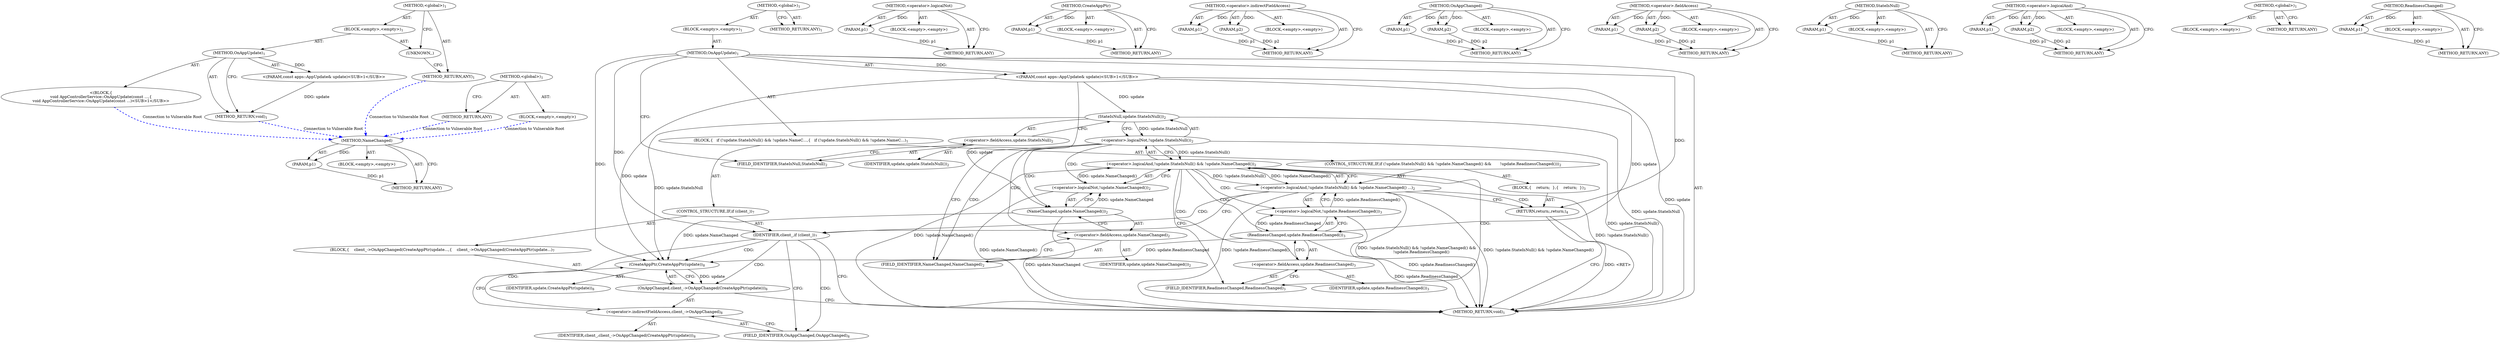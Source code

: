 digraph "&lt;global&gt;" {
vulnerable_75 [label=<(METHOD,NameChanged)>];
vulnerable_76 [label=<(PARAM,p1)>];
vulnerable_77 [label=<(BLOCK,&lt;empty&gt;,&lt;empty&gt;)>];
vulnerable_78 [label=<(METHOD_RETURN,ANY)>];
vulnerable_6 [label=<(METHOD,&lt;global&gt;)<SUB>1</SUB>>];
vulnerable_7 [label=<(BLOCK,&lt;empty&gt;,&lt;empty&gt;)<SUB>1</SUB>>];
vulnerable_8 [label=<(METHOD,OnAppUpdate)<SUB>1</SUB>>];
vulnerable_9 [label="<(PARAM,const apps::AppUpdate&amp; update)<SUB>1</SUB>>"];
vulnerable_10 [label=<(BLOCK,{
   if (!update.StateIsNull() &amp;&amp; !update.NameC...,{
   if (!update.StateIsNull() &amp;&amp; !update.NameC...)<SUB>1</SUB>>];
vulnerable_11 [label=<(CONTROL_STRUCTURE,IF,if (!update.StateIsNull() &amp;&amp; !update.NameChanged() &amp;&amp;
       !update.ReadinessChanged()))<SUB>2</SUB>>];
vulnerable_12 [label=<(&lt;operator&gt;.logicalAnd,!update.StateIsNull() &amp;&amp; !update.NameChanged() ...)<SUB>2</SUB>>];
vulnerable_13 [label=<(&lt;operator&gt;.logicalAnd,!update.StateIsNull() &amp;&amp; !update.NameChanged())<SUB>2</SUB>>];
vulnerable_14 [label=<(&lt;operator&gt;.logicalNot,!update.StateIsNull())<SUB>2</SUB>>];
vulnerable_15 [label=<(StateIsNull,update.StateIsNull())<SUB>2</SUB>>];
vulnerable_16 [label=<(&lt;operator&gt;.fieldAccess,update.StateIsNull)<SUB>2</SUB>>];
vulnerable_17 [label=<(IDENTIFIER,update,update.StateIsNull())<SUB>2</SUB>>];
vulnerable_18 [label=<(FIELD_IDENTIFIER,StateIsNull,StateIsNull)<SUB>2</SUB>>];
vulnerable_19 [label=<(&lt;operator&gt;.logicalNot,!update.NameChanged())<SUB>2</SUB>>];
vulnerable_20 [label=<(NameChanged,update.NameChanged())<SUB>2</SUB>>];
vulnerable_21 [label=<(&lt;operator&gt;.fieldAccess,update.NameChanged)<SUB>2</SUB>>];
vulnerable_22 [label=<(IDENTIFIER,update,update.NameChanged())<SUB>2</SUB>>];
vulnerable_23 [label=<(FIELD_IDENTIFIER,NameChanged,NameChanged)<SUB>2</SUB>>];
vulnerable_24 [label=<(&lt;operator&gt;.logicalNot,!update.ReadinessChanged())<SUB>3</SUB>>];
vulnerable_25 [label=<(ReadinessChanged,update.ReadinessChanged())<SUB>3</SUB>>];
vulnerable_26 [label=<(&lt;operator&gt;.fieldAccess,update.ReadinessChanged)<SUB>3</SUB>>];
vulnerable_27 [label=<(IDENTIFIER,update,update.ReadinessChanged())<SUB>3</SUB>>];
vulnerable_28 [label=<(FIELD_IDENTIFIER,ReadinessChanged,ReadinessChanged)<SUB>3</SUB>>];
vulnerable_29 [label=<(BLOCK,{
    return;
  },{
    return;
  })<SUB>3</SUB>>];
vulnerable_30 [label=<(RETURN,return;,return;)<SUB>4</SUB>>];
vulnerable_31 [label=<(CONTROL_STRUCTURE,IF,if (client_))<SUB>7</SUB>>];
vulnerable_32 [label=<(IDENTIFIER,client_,if (client_))<SUB>7</SUB>>];
vulnerable_33 [label=<(BLOCK,{
    client_-&gt;OnAppChanged(CreateAppPtr(update...,{
    client_-&gt;OnAppChanged(CreateAppPtr(update...)<SUB>7</SUB>>];
vulnerable_34 [label=<(OnAppChanged,client_-&gt;OnAppChanged(CreateAppPtr(update)))<SUB>8</SUB>>];
vulnerable_35 [label=<(&lt;operator&gt;.indirectFieldAccess,client_-&gt;OnAppChanged)<SUB>8</SUB>>];
vulnerable_36 [label=<(IDENTIFIER,client_,client_-&gt;OnAppChanged(CreateAppPtr(update)))<SUB>8</SUB>>];
vulnerable_37 [label=<(FIELD_IDENTIFIER,OnAppChanged,OnAppChanged)<SUB>8</SUB>>];
vulnerable_38 [label=<(CreateAppPtr,CreateAppPtr(update))<SUB>8</SUB>>];
vulnerable_39 [label=<(IDENTIFIER,update,CreateAppPtr(update))<SUB>8</SUB>>];
vulnerable_40 [label=<(METHOD_RETURN,void)<SUB>1</SUB>>];
vulnerable_42 [label=<(METHOD_RETURN,ANY)<SUB>1</SUB>>];
vulnerable_62 [label=<(METHOD,&lt;operator&gt;.logicalNot)>];
vulnerable_63 [label=<(PARAM,p1)>];
vulnerable_64 [label=<(BLOCK,&lt;empty&gt;,&lt;empty&gt;)>];
vulnerable_65 [label=<(METHOD_RETURN,ANY)>];
vulnerable_93 [label=<(METHOD,CreateAppPtr)>];
vulnerable_94 [label=<(PARAM,p1)>];
vulnerable_95 [label=<(BLOCK,&lt;empty&gt;,&lt;empty&gt;)>];
vulnerable_96 [label=<(METHOD_RETURN,ANY)>];
vulnerable_88 [label=<(METHOD,&lt;operator&gt;.indirectFieldAccess)>];
vulnerable_89 [label=<(PARAM,p1)>];
vulnerable_90 [label=<(PARAM,p2)>];
vulnerable_91 [label=<(BLOCK,&lt;empty&gt;,&lt;empty&gt;)>];
vulnerable_92 [label=<(METHOD_RETURN,ANY)>];
vulnerable_83 [label=<(METHOD,OnAppChanged)>];
vulnerable_84 [label=<(PARAM,p1)>];
vulnerable_85 [label=<(PARAM,p2)>];
vulnerable_86 [label=<(BLOCK,&lt;empty&gt;,&lt;empty&gt;)>];
vulnerable_87 [label=<(METHOD_RETURN,ANY)>];
vulnerable_70 [label=<(METHOD,&lt;operator&gt;.fieldAccess)>];
vulnerable_71 [label=<(PARAM,p1)>];
vulnerable_72 [label=<(PARAM,p2)>];
vulnerable_73 [label=<(BLOCK,&lt;empty&gt;,&lt;empty&gt;)>];
vulnerable_74 [label=<(METHOD_RETURN,ANY)>];
vulnerable_66 [label=<(METHOD,StateIsNull)>];
vulnerable_67 [label=<(PARAM,p1)>];
vulnerable_68 [label=<(BLOCK,&lt;empty&gt;,&lt;empty&gt;)>];
vulnerable_69 [label=<(METHOD_RETURN,ANY)>];
vulnerable_57 [label=<(METHOD,&lt;operator&gt;.logicalAnd)>];
vulnerable_58 [label=<(PARAM,p1)>];
vulnerable_59 [label=<(PARAM,p2)>];
vulnerable_60 [label=<(BLOCK,&lt;empty&gt;,&lt;empty&gt;)>];
vulnerable_61 [label=<(METHOD_RETURN,ANY)>];
vulnerable_51 [label=<(METHOD,&lt;global&gt;)<SUB>1</SUB>>];
vulnerable_52 [label=<(BLOCK,&lt;empty&gt;,&lt;empty&gt;)>];
vulnerable_53 [label=<(METHOD_RETURN,ANY)>];
vulnerable_79 [label=<(METHOD,ReadinessChanged)>];
vulnerable_80 [label=<(PARAM,p1)>];
vulnerable_81 [label=<(BLOCK,&lt;empty&gt;,&lt;empty&gt;)>];
vulnerable_82 [label=<(METHOD_RETURN,ANY)>];
fixed_6 [label=<(METHOD,&lt;global&gt;)<SUB>1</SUB>>];
fixed_7 [label=<(BLOCK,&lt;empty&gt;,&lt;empty&gt;)<SUB>1</SUB>>];
fixed_8 [label=<(METHOD,OnAppUpdate)<SUB>1</SUB>>];
fixed_9 [label="<(PARAM,const apps::AppUpdate&amp; update)<SUB>1</SUB>>"];
fixed_10 [label="<(BLOCK,{
void AppControllerService::OnAppUpdate(const ...,{
void AppControllerService::OnAppUpdate(const ...)<SUB>1</SUB>>"];
fixed_11 [label=<(METHOD_RETURN,void)<SUB>1</SUB>>];
fixed_13 [label=<(UNKNOWN,,)>];
fixed_14 [label=<(METHOD_RETURN,ANY)<SUB>1</SUB>>];
fixed_23 [label=<(METHOD,&lt;global&gt;)<SUB>1</SUB>>];
fixed_24 [label=<(BLOCK,&lt;empty&gt;,&lt;empty&gt;)>];
fixed_25 [label=<(METHOD_RETURN,ANY)>];
vulnerable_75 -> vulnerable_76  [key=0, label="AST: "];
vulnerable_75 -> vulnerable_76  [key=1, label="DDG: "];
vulnerable_75 -> vulnerable_77  [key=0, label="AST: "];
vulnerable_75 -> vulnerable_78  [key=0, label="AST: "];
vulnerable_75 -> vulnerable_78  [key=1, label="CFG: "];
vulnerable_76 -> vulnerable_78  [key=0, label="DDG: p1"];
vulnerable_6 -> vulnerable_7  [key=0, label="AST: "];
vulnerable_6 -> vulnerable_42  [key=0, label="AST: "];
vulnerable_6 -> vulnerable_42  [key=1, label="CFG: "];
vulnerable_7 -> vulnerable_8  [key=0, label="AST: "];
vulnerable_8 -> vulnerable_9  [key=0, label="AST: "];
vulnerable_8 -> vulnerable_9  [key=1, label="DDG: "];
vulnerable_8 -> vulnerable_10  [key=0, label="AST: "];
vulnerable_8 -> vulnerable_40  [key=0, label="AST: "];
vulnerable_8 -> vulnerable_18  [key=0, label="CFG: "];
vulnerable_8 -> vulnerable_32  [key=0, label="DDG: "];
vulnerable_8 -> vulnerable_30  [key=0, label="DDG: "];
vulnerable_8 -> vulnerable_38  [key=0, label="DDG: "];
vulnerable_9 -> vulnerable_40  [key=0, label="DDG: update"];
vulnerable_9 -> vulnerable_25  [key=0, label="DDG: update"];
vulnerable_9 -> vulnerable_38  [key=0, label="DDG: update"];
vulnerable_9 -> vulnerable_15  [key=0, label="DDG: update"];
vulnerable_9 -> vulnerable_20  [key=0, label="DDG: update"];
vulnerable_10 -> vulnerable_11  [key=0, label="AST: "];
vulnerable_10 -> vulnerable_31  [key=0, label="AST: "];
vulnerable_11 -> vulnerable_12  [key=0, label="AST: "];
vulnerable_11 -> vulnerable_29  [key=0, label="AST: "];
vulnerable_12 -> vulnerable_13  [key=0, label="AST: "];
vulnerable_12 -> vulnerable_24  [key=0, label="AST: "];
vulnerable_12 -> vulnerable_30  [key=0, label="CFG: "];
vulnerable_12 -> vulnerable_30  [key=1, label="CDG: "];
vulnerable_12 -> vulnerable_32  [key=0, label="CFG: "];
vulnerable_12 -> vulnerable_32  [key=1, label="CDG: "];
vulnerable_12 -> vulnerable_40  [key=0, label="DDG: !update.StateIsNull() &amp;&amp; !update.NameChanged()"];
vulnerable_12 -> vulnerable_40  [key=1, label="DDG: !update.ReadinessChanged()"];
vulnerable_12 -> vulnerable_40  [key=2, label="DDG: !update.StateIsNull() &amp;&amp; !update.NameChanged() &amp;&amp;
       !update.ReadinessChanged()"];
vulnerable_13 -> vulnerable_14  [key=0, label="AST: "];
vulnerable_13 -> vulnerable_19  [key=0, label="AST: "];
vulnerable_13 -> vulnerable_12  [key=0, label="CFG: "];
vulnerable_13 -> vulnerable_12  [key=1, label="DDG: !update.StateIsNull()"];
vulnerable_13 -> vulnerable_12  [key=2, label="DDG: !update.NameChanged()"];
vulnerable_13 -> vulnerable_28  [key=0, label="CFG: "];
vulnerable_13 -> vulnerable_28  [key=1, label="CDG: "];
vulnerable_13 -> vulnerable_40  [key=0, label="DDG: !update.StateIsNull()"];
vulnerable_13 -> vulnerable_40  [key=1, label="DDG: !update.NameChanged()"];
vulnerable_13 -> vulnerable_24  [key=0, label="CDG: "];
vulnerable_13 -> vulnerable_26  [key=0, label="CDG: "];
vulnerable_13 -> vulnerable_25  [key=0, label="CDG: "];
vulnerable_14 -> vulnerable_15  [key=0, label="AST: "];
vulnerable_14 -> vulnerable_13  [key=0, label="CFG: "];
vulnerable_14 -> vulnerable_13  [key=1, label="DDG: update.StateIsNull()"];
vulnerable_14 -> vulnerable_23  [key=0, label="CFG: "];
vulnerable_14 -> vulnerable_23  [key=1, label="CDG: "];
vulnerable_14 -> vulnerable_40  [key=0, label="DDG: update.StateIsNull()"];
vulnerable_14 -> vulnerable_21  [key=0, label="CDG: "];
vulnerable_14 -> vulnerable_19  [key=0, label="CDG: "];
vulnerable_14 -> vulnerable_20  [key=0, label="CDG: "];
vulnerable_15 -> vulnerable_16  [key=0, label="AST: "];
vulnerable_15 -> vulnerable_14  [key=0, label="CFG: "];
vulnerable_15 -> vulnerable_14  [key=1, label="DDG: update.StateIsNull"];
vulnerable_15 -> vulnerable_40  [key=0, label="DDG: update.StateIsNull"];
vulnerable_15 -> vulnerable_38  [key=0, label="DDG: update.StateIsNull"];
vulnerable_16 -> vulnerable_17  [key=0, label="AST: "];
vulnerable_16 -> vulnerable_18  [key=0, label="AST: "];
vulnerable_16 -> vulnerable_15  [key=0, label="CFG: "];
vulnerable_18 -> vulnerable_16  [key=0, label="CFG: "];
vulnerable_19 -> vulnerable_20  [key=0, label="AST: "];
vulnerable_19 -> vulnerable_13  [key=0, label="CFG: "];
vulnerable_19 -> vulnerable_13  [key=1, label="DDG: update.NameChanged()"];
vulnerable_19 -> vulnerable_40  [key=0, label="DDG: update.NameChanged()"];
vulnerable_20 -> vulnerable_21  [key=0, label="AST: "];
vulnerable_20 -> vulnerable_19  [key=0, label="CFG: "];
vulnerable_20 -> vulnerable_19  [key=1, label="DDG: update.NameChanged"];
vulnerable_20 -> vulnerable_40  [key=0, label="DDG: update.NameChanged"];
vulnerable_20 -> vulnerable_38  [key=0, label="DDG: update.NameChanged"];
vulnerable_21 -> vulnerable_22  [key=0, label="AST: "];
vulnerable_21 -> vulnerable_23  [key=0, label="AST: "];
vulnerable_21 -> vulnerable_20  [key=0, label="CFG: "];
vulnerable_23 -> vulnerable_21  [key=0, label="CFG: "];
vulnerable_24 -> vulnerable_25  [key=0, label="AST: "];
vulnerable_24 -> vulnerable_12  [key=0, label="CFG: "];
vulnerable_24 -> vulnerable_12  [key=1, label="DDG: update.ReadinessChanged()"];
vulnerable_24 -> vulnerable_40  [key=0, label="DDG: update.ReadinessChanged()"];
vulnerable_25 -> vulnerable_26  [key=0, label="AST: "];
vulnerable_25 -> vulnerable_24  [key=0, label="CFG: "];
vulnerable_25 -> vulnerable_24  [key=1, label="DDG: update.ReadinessChanged"];
vulnerable_25 -> vulnerable_40  [key=0, label="DDG: update.ReadinessChanged"];
vulnerable_25 -> vulnerable_38  [key=0, label="DDG: update.ReadinessChanged"];
vulnerable_26 -> vulnerable_27  [key=0, label="AST: "];
vulnerable_26 -> vulnerable_28  [key=0, label="AST: "];
vulnerable_26 -> vulnerable_25  [key=0, label="CFG: "];
vulnerable_28 -> vulnerable_26  [key=0, label="CFG: "];
vulnerable_29 -> vulnerable_30  [key=0, label="AST: "];
vulnerable_30 -> vulnerable_40  [key=0, label="CFG: "];
vulnerable_30 -> vulnerable_40  [key=1, label="DDG: &lt;RET&gt;"];
vulnerable_31 -> vulnerable_32  [key=0, label="AST: "];
vulnerable_31 -> vulnerable_33  [key=0, label="AST: "];
vulnerable_32 -> vulnerable_40  [key=0, label="CFG: "];
vulnerable_32 -> vulnerable_37  [key=0, label="CFG: "];
vulnerable_32 -> vulnerable_37  [key=1, label="CDG: "];
vulnerable_32 -> vulnerable_34  [key=0, label="CDG: "];
vulnerable_32 -> vulnerable_35  [key=0, label="CDG: "];
vulnerable_32 -> vulnerable_38  [key=0, label="CDG: "];
vulnerable_33 -> vulnerable_34  [key=0, label="AST: "];
vulnerable_34 -> vulnerable_35  [key=0, label="AST: "];
vulnerable_34 -> vulnerable_38  [key=0, label="AST: "];
vulnerable_34 -> vulnerable_40  [key=0, label="CFG: "];
vulnerable_35 -> vulnerable_36  [key=0, label="AST: "];
vulnerable_35 -> vulnerable_37  [key=0, label="AST: "];
vulnerable_35 -> vulnerable_38  [key=0, label="CFG: "];
vulnerable_37 -> vulnerable_35  [key=0, label="CFG: "];
vulnerable_38 -> vulnerable_39  [key=0, label="AST: "];
vulnerable_38 -> vulnerable_34  [key=0, label="CFG: "];
vulnerable_38 -> vulnerable_34  [key=1, label="DDG: update"];
vulnerable_62 -> vulnerable_63  [key=0, label="AST: "];
vulnerable_62 -> vulnerable_63  [key=1, label="DDG: "];
vulnerable_62 -> vulnerable_64  [key=0, label="AST: "];
vulnerable_62 -> vulnerable_65  [key=0, label="AST: "];
vulnerable_62 -> vulnerable_65  [key=1, label="CFG: "];
vulnerable_63 -> vulnerable_65  [key=0, label="DDG: p1"];
vulnerable_93 -> vulnerable_94  [key=0, label="AST: "];
vulnerable_93 -> vulnerable_94  [key=1, label="DDG: "];
vulnerable_93 -> vulnerable_95  [key=0, label="AST: "];
vulnerable_93 -> vulnerable_96  [key=0, label="AST: "];
vulnerable_93 -> vulnerable_96  [key=1, label="CFG: "];
vulnerable_94 -> vulnerable_96  [key=0, label="DDG: p1"];
vulnerable_88 -> vulnerable_89  [key=0, label="AST: "];
vulnerable_88 -> vulnerable_89  [key=1, label="DDG: "];
vulnerable_88 -> vulnerable_91  [key=0, label="AST: "];
vulnerable_88 -> vulnerable_90  [key=0, label="AST: "];
vulnerable_88 -> vulnerable_90  [key=1, label="DDG: "];
vulnerable_88 -> vulnerable_92  [key=0, label="AST: "];
vulnerable_88 -> vulnerable_92  [key=1, label="CFG: "];
vulnerable_89 -> vulnerable_92  [key=0, label="DDG: p1"];
vulnerable_90 -> vulnerable_92  [key=0, label="DDG: p2"];
vulnerable_83 -> vulnerable_84  [key=0, label="AST: "];
vulnerable_83 -> vulnerable_84  [key=1, label="DDG: "];
vulnerable_83 -> vulnerable_86  [key=0, label="AST: "];
vulnerable_83 -> vulnerable_85  [key=0, label="AST: "];
vulnerable_83 -> vulnerable_85  [key=1, label="DDG: "];
vulnerable_83 -> vulnerable_87  [key=0, label="AST: "];
vulnerable_83 -> vulnerable_87  [key=1, label="CFG: "];
vulnerable_84 -> vulnerable_87  [key=0, label="DDG: p1"];
vulnerable_85 -> vulnerable_87  [key=0, label="DDG: p2"];
vulnerable_70 -> vulnerable_71  [key=0, label="AST: "];
vulnerable_70 -> vulnerable_71  [key=1, label="DDG: "];
vulnerable_70 -> vulnerable_73  [key=0, label="AST: "];
vulnerable_70 -> vulnerable_72  [key=0, label="AST: "];
vulnerable_70 -> vulnerable_72  [key=1, label="DDG: "];
vulnerable_70 -> vulnerable_74  [key=0, label="AST: "];
vulnerable_70 -> vulnerable_74  [key=1, label="CFG: "];
vulnerable_71 -> vulnerable_74  [key=0, label="DDG: p1"];
vulnerable_72 -> vulnerable_74  [key=0, label="DDG: p2"];
vulnerable_66 -> vulnerable_67  [key=0, label="AST: "];
vulnerable_66 -> vulnerable_67  [key=1, label="DDG: "];
vulnerable_66 -> vulnerable_68  [key=0, label="AST: "];
vulnerable_66 -> vulnerable_69  [key=0, label="AST: "];
vulnerable_66 -> vulnerable_69  [key=1, label="CFG: "];
vulnerable_67 -> vulnerable_69  [key=0, label="DDG: p1"];
vulnerable_57 -> vulnerable_58  [key=0, label="AST: "];
vulnerable_57 -> vulnerable_58  [key=1, label="DDG: "];
vulnerable_57 -> vulnerable_60  [key=0, label="AST: "];
vulnerable_57 -> vulnerable_59  [key=0, label="AST: "];
vulnerable_57 -> vulnerable_59  [key=1, label="DDG: "];
vulnerable_57 -> vulnerable_61  [key=0, label="AST: "];
vulnerable_57 -> vulnerable_61  [key=1, label="CFG: "];
vulnerable_58 -> vulnerable_61  [key=0, label="DDG: p1"];
vulnerable_59 -> vulnerable_61  [key=0, label="DDG: p2"];
vulnerable_51 -> vulnerable_52  [key=0, label="AST: "];
vulnerable_51 -> vulnerable_53  [key=0, label="AST: "];
vulnerable_51 -> vulnerable_53  [key=1, label="CFG: "];
vulnerable_79 -> vulnerable_80  [key=0, label="AST: "];
vulnerable_79 -> vulnerable_80  [key=1, label="DDG: "];
vulnerable_79 -> vulnerable_81  [key=0, label="AST: "];
vulnerable_79 -> vulnerable_82  [key=0, label="AST: "];
vulnerable_79 -> vulnerable_82  [key=1, label="CFG: "];
vulnerable_80 -> vulnerable_82  [key=0, label="DDG: p1"];
fixed_6 -> fixed_7  [key=0, label="AST: "];
fixed_6 -> fixed_14  [key=0, label="AST: "];
fixed_6 -> fixed_13  [key=0, label="CFG: "];
fixed_7 -> fixed_8  [key=0, label="AST: "];
fixed_7 -> fixed_13  [key=0, label="AST: "];
fixed_8 -> fixed_9  [key=0, label="AST: "];
fixed_8 -> fixed_9  [key=1, label="DDG: "];
fixed_8 -> fixed_10  [key=0, label="AST: "];
fixed_8 -> fixed_11  [key=0, label="AST: "];
fixed_8 -> fixed_11  [key=1, label="CFG: "];
fixed_9 -> fixed_11  [key=0, label="DDG: update"];
fixed_10 -> vulnerable_75  [color=blue, key=0, label="Connection to Vulnerable Root", penwidth="2.0", style=dashed];
fixed_11 -> vulnerable_75  [color=blue, key=0, label="Connection to Vulnerable Root", penwidth="2.0", style=dashed];
fixed_13 -> fixed_14  [key=0, label="CFG: "];
fixed_14 -> vulnerable_75  [color=blue, key=0, label="Connection to Vulnerable Root", penwidth="2.0", style=dashed];
fixed_23 -> fixed_24  [key=0, label="AST: "];
fixed_23 -> fixed_25  [key=0, label="AST: "];
fixed_23 -> fixed_25  [key=1, label="CFG: "];
fixed_24 -> vulnerable_75  [color=blue, key=0, label="Connection to Vulnerable Root", penwidth="2.0", style=dashed];
fixed_25 -> vulnerable_75  [color=blue, key=0, label="Connection to Vulnerable Root", penwidth="2.0", style=dashed];
}
